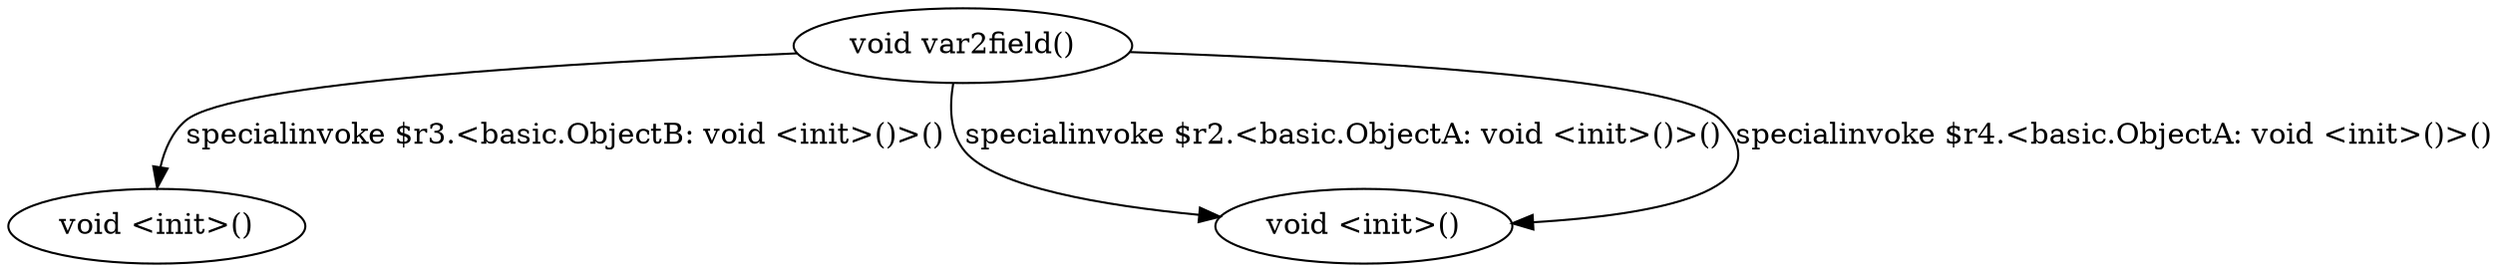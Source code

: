 digraph g {
2[label="void <init>()"]
0[label="void var2field()"]
1[label="void <init>()"]
0->1[label="specialinvoke $r2.<basic.ObjectA: void <init>()>()"]
0->1[label="specialinvoke $r4.<basic.ObjectA: void <init>()>()"]
0->2[label="specialinvoke $r3.<basic.ObjectB: void <init>()>()"]
}